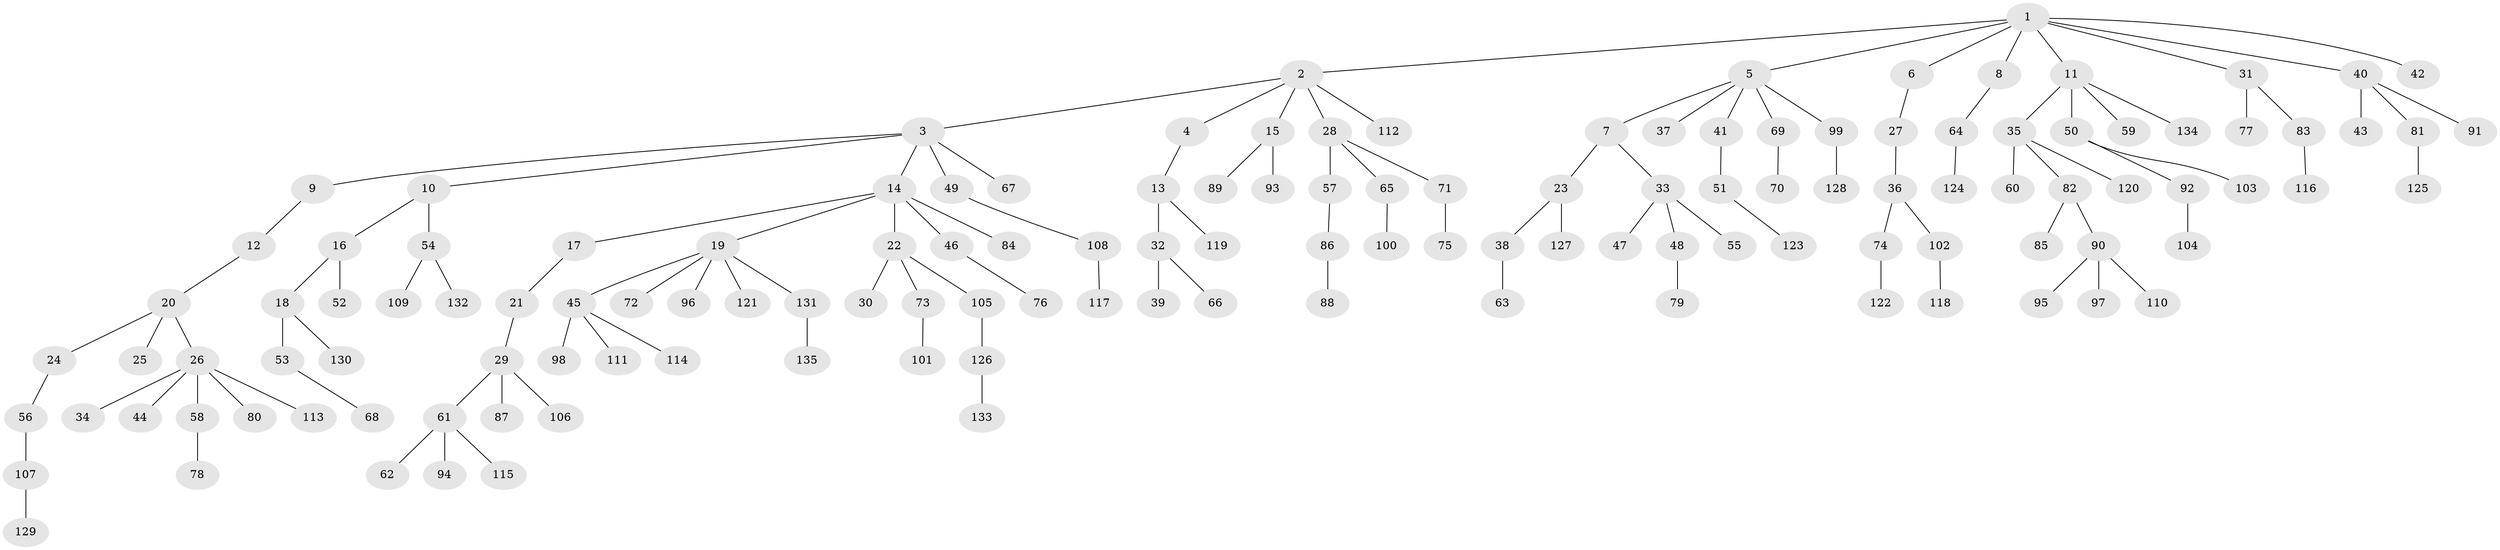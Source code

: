 // Generated by graph-tools (version 1.1) at 2025/53/03/09/25 04:53:59]
// undirected, 135 vertices, 134 edges
graph export_dot {
graph [start="1"]
  node [color=gray90,style=filled];
  1;
  2;
  3;
  4;
  5;
  6;
  7;
  8;
  9;
  10;
  11;
  12;
  13;
  14;
  15;
  16;
  17;
  18;
  19;
  20;
  21;
  22;
  23;
  24;
  25;
  26;
  27;
  28;
  29;
  30;
  31;
  32;
  33;
  34;
  35;
  36;
  37;
  38;
  39;
  40;
  41;
  42;
  43;
  44;
  45;
  46;
  47;
  48;
  49;
  50;
  51;
  52;
  53;
  54;
  55;
  56;
  57;
  58;
  59;
  60;
  61;
  62;
  63;
  64;
  65;
  66;
  67;
  68;
  69;
  70;
  71;
  72;
  73;
  74;
  75;
  76;
  77;
  78;
  79;
  80;
  81;
  82;
  83;
  84;
  85;
  86;
  87;
  88;
  89;
  90;
  91;
  92;
  93;
  94;
  95;
  96;
  97;
  98;
  99;
  100;
  101;
  102;
  103;
  104;
  105;
  106;
  107;
  108;
  109;
  110;
  111;
  112;
  113;
  114;
  115;
  116;
  117;
  118;
  119;
  120;
  121;
  122;
  123;
  124;
  125;
  126;
  127;
  128;
  129;
  130;
  131;
  132;
  133;
  134;
  135;
  1 -- 2;
  1 -- 5;
  1 -- 6;
  1 -- 8;
  1 -- 11;
  1 -- 31;
  1 -- 40;
  1 -- 42;
  2 -- 3;
  2 -- 4;
  2 -- 15;
  2 -- 28;
  2 -- 112;
  3 -- 9;
  3 -- 10;
  3 -- 14;
  3 -- 49;
  3 -- 67;
  4 -- 13;
  5 -- 7;
  5 -- 37;
  5 -- 41;
  5 -- 69;
  5 -- 99;
  6 -- 27;
  7 -- 23;
  7 -- 33;
  8 -- 64;
  9 -- 12;
  10 -- 16;
  10 -- 54;
  11 -- 35;
  11 -- 50;
  11 -- 59;
  11 -- 134;
  12 -- 20;
  13 -- 32;
  13 -- 119;
  14 -- 17;
  14 -- 19;
  14 -- 22;
  14 -- 46;
  14 -- 84;
  15 -- 89;
  15 -- 93;
  16 -- 18;
  16 -- 52;
  17 -- 21;
  18 -- 53;
  18 -- 130;
  19 -- 45;
  19 -- 72;
  19 -- 96;
  19 -- 121;
  19 -- 131;
  20 -- 24;
  20 -- 25;
  20 -- 26;
  21 -- 29;
  22 -- 30;
  22 -- 73;
  22 -- 105;
  23 -- 38;
  23 -- 127;
  24 -- 56;
  26 -- 34;
  26 -- 44;
  26 -- 58;
  26 -- 80;
  26 -- 113;
  27 -- 36;
  28 -- 57;
  28 -- 65;
  28 -- 71;
  29 -- 61;
  29 -- 87;
  29 -- 106;
  31 -- 77;
  31 -- 83;
  32 -- 39;
  32 -- 66;
  33 -- 47;
  33 -- 48;
  33 -- 55;
  35 -- 60;
  35 -- 82;
  35 -- 120;
  36 -- 74;
  36 -- 102;
  38 -- 63;
  40 -- 43;
  40 -- 81;
  40 -- 91;
  41 -- 51;
  45 -- 98;
  45 -- 111;
  45 -- 114;
  46 -- 76;
  48 -- 79;
  49 -- 108;
  50 -- 92;
  50 -- 103;
  51 -- 123;
  53 -- 68;
  54 -- 109;
  54 -- 132;
  56 -- 107;
  57 -- 86;
  58 -- 78;
  61 -- 62;
  61 -- 94;
  61 -- 115;
  64 -- 124;
  65 -- 100;
  69 -- 70;
  71 -- 75;
  73 -- 101;
  74 -- 122;
  81 -- 125;
  82 -- 85;
  82 -- 90;
  83 -- 116;
  86 -- 88;
  90 -- 95;
  90 -- 97;
  90 -- 110;
  92 -- 104;
  99 -- 128;
  102 -- 118;
  105 -- 126;
  107 -- 129;
  108 -- 117;
  126 -- 133;
  131 -- 135;
}
